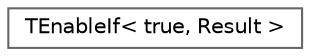 digraph "Graphical Class Hierarchy"
{
 // INTERACTIVE_SVG=YES
 // LATEX_PDF_SIZE
  bgcolor="transparent";
  edge [fontname=Helvetica,fontsize=10,labelfontname=Helvetica,labelfontsize=10];
  node [fontname=Helvetica,fontsize=10,shape=box,height=0.2,width=0.4];
  rankdir="LR";
  Node0 [id="Node000000",label="TEnableIf\< true, Result \>",height=0.2,width=0.4,color="grey40", fillcolor="white", style="filled",URL="$da/d4a/classTEnableIf_3_01true_00_01Result_01_4.html",tooltip=" "];
}
